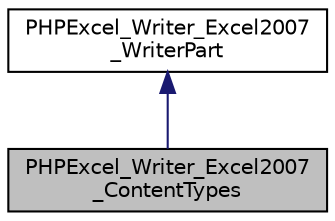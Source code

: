 digraph "PHPExcel_Writer_Excel2007_ContentTypes"
{
  edge [fontname="Helvetica",fontsize="10",labelfontname="Helvetica",labelfontsize="10"];
  node [fontname="Helvetica",fontsize="10",shape=record];
  Node0 [label="PHPExcel_Writer_Excel2007\l_ContentTypes",height=0.2,width=0.4,color="black", fillcolor="grey75", style="filled", fontcolor="black"];
  Node1 -> Node0 [dir="back",color="midnightblue",fontsize="10",style="solid",fontname="Helvetica"];
  Node1 [label="PHPExcel_Writer_Excel2007\l_WriterPart",height=0.2,width=0.4,color="black", fillcolor="white", style="filled",URL="$class_p_h_p_excel___writer___excel2007___writer_part.html"];
}
